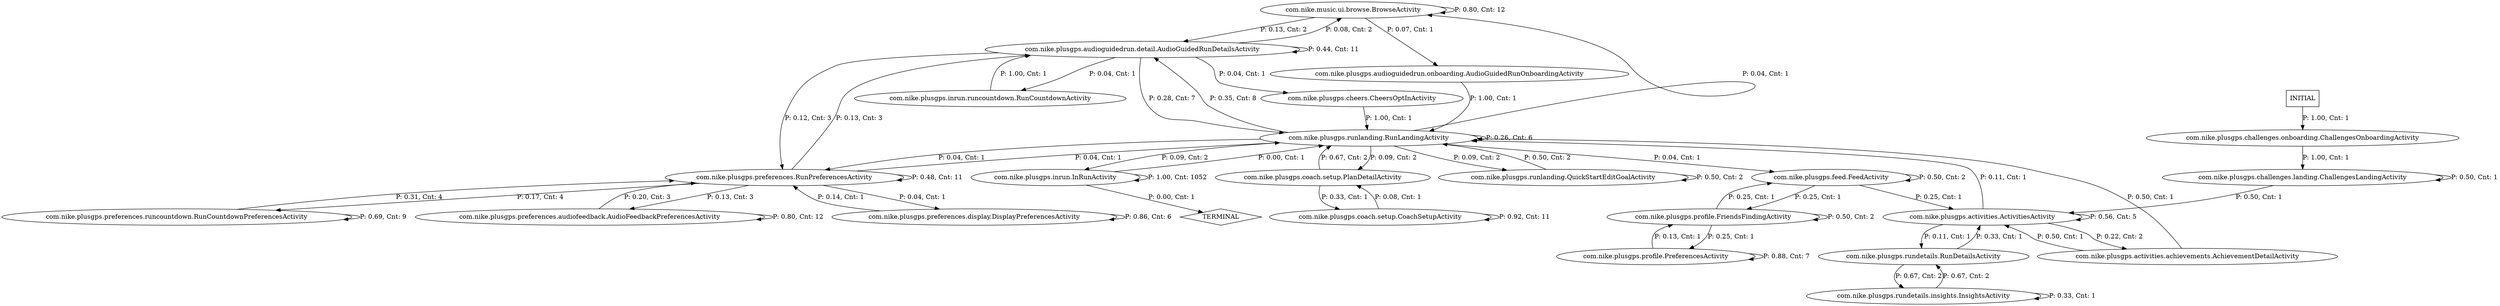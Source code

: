 digraph G {
  0 [label="com.nike.music.ui.browse.BrowseActivity"];
  1 [label="com.nike.plusgps.activities.ActivitiesActivity"];
  2 [label="com.nike.plusgps.activities.achievements.AchievementDetailActivity"];
  3 [label="com.nike.plusgps.audioguidedrun.detail.AudioGuidedRunDetailsActivity"];
  4 [label="com.nike.plusgps.audioguidedrun.onboarding.AudioGuidedRunOnboardingActivity"];
  5 [label="com.nike.plusgps.challenges.landing.ChallengesLandingActivity"];
  6 [label="com.nike.plusgps.challenges.onboarding.ChallengesOnboardingActivity"];
  7 [label="com.nike.plusgps.cheers.CheersOptInActivity"];
  8 [label="com.nike.plusgps.coach.setup.CoachSetupActivity"];
  9 [label="com.nike.plusgps.coach.setup.PlanDetailActivity"];
  10 [label="com.nike.plusgps.feed.FeedActivity"];
  11 [label="com.nike.plusgps.inrun.InRunActivity"];
  12 [label="com.nike.plusgps.inrun.runcountdown.RunCountdownActivity"];
  13 [label="com.nike.plusgps.preferences.RunPreferencesActivity"];
  14 [label="com.nike.plusgps.preferences.audiofeedback.AudioFeedbackPreferencesActivity"];
  15 [label="com.nike.plusgps.preferences.display.DisplayPreferencesActivity"];
  16 [label="com.nike.plusgps.preferences.runcountdown.RunCountdownPreferencesActivity"];
  17 [label="com.nike.plusgps.profile.FriendsFindingActivity"];
  18 [label="com.nike.plusgps.profile.PreferencesActivity"];
  19 [label="com.nike.plusgps.rundetails.RunDetailsActivity"];
  20 [label="com.nike.plusgps.rundetails.insights.InsightsActivity"];
  21 [label="com.nike.plusgps.runlanding.QuickStartEditGoalActivity"];
  22 [label="com.nike.plusgps.runlanding.RunLandingActivity"];
  23 [label="TERMINAL",shape=diamond];
  24 [label="INITIAL",shape=box];
0->0 [label="P: 0.80, Cnt: 12"];
0->3 [label="P: 0.13, Cnt: 2"];
0->4 [label="P: 0.07, Cnt: 1"];
1->1 [label="P: 0.56, Cnt: 5"];
1->2 [label="P: 0.22, Cnt: 2"];
1->19 [label="P: 0.11, Cnt: 1"];
1->22 [label="P: 0.11, Cnt: 1"];
2->1 [label="P: 0.50, Cnt: 1"];
2->22 [label="P: 0.50, Cnt: 1"];
3->0 [label="P: 0.08, Cnt: 2"];
3->3 [label="P: 0.44, Cnt: 11"];
3->7 [label="P: 0.04, Cnt: 1"];
3->12 [label="P: 0.04, Cnt: 1"];
3->13 [label="P: 0.12, Cnt: 3"];
3->22 [label="P: 0.28, Cnt: 7"];
4->22 [label="P: 1.00, Cnt: 1"];
5->1 [label="P: 0.50, Cnt: 1"];
5->5 [label="P: 0.50, Cnt: 1"];
6->5 [label="P: 1.00, Cnt: 1"];
7->22 [label="P: 1.00, Cnt: 1"];
8->8 [label="P: 0.92, Cnt: 11"];
8->9 [label="P: 0.08, Cnt: 1"];
9->8 [label="P: 0.33, Cnt: 1"];
9->22 [label="P: 0.67, Cnt: 2"];
10->1 [label="P: 0.25, Cnt: 1"];
10->10 [label="P: 0.50, Cnt: 2"];
10->17 [label="P: 0.25, Cnt: 1"];
11->11 [label="P: 1.00, Cnt: 1052"];
11->22 [label="P: 0.00, Cnt: 1"];
11->23 [label="P: 0.00, Cnt: 1"];
12->3 [label="P: 1.00, Cnt: 1"];
13->3 [label="P: 0.13, Cnt: 3"];
13->13 [label="P: 0.48, Cnt: 11"];
13->14 [label="P: 0.13, Cnt: 3"];
13->15 [label="P: 0.04, Cnt: 1"];
13->16 [label="P: 0.17, Cnt: 4"];
13->22 [label="P: 0.04, Cnt: 1"];
14->13 [label="P: 0.20, Cnt: 3"];
14->14 [label="P: 0.80, Cnt: 12"];
15->13 [label="P: 0.14, Cnt: 1"];
15->15 [label="P: 0.86, Cnt: 6"];
16->13 [label="P: 0.31, Cnt: 4"];
16->16 [label="P: 0.69, Cnt: 9"];
17->10 [label="P: 0.25, Cnt: 1"];
17->17 [label="P: 0.50, Cnt: 2"];
17->18 [label="P: 0.25, Cnt: 1"];
18->17 [label="P: 0.13, Cnt: 1"];
18->18 [label="P: 0.88, Cnt: 7"];
19->1 [label="P: 0.33, Cnt: 1"];
19->20 [label="P: 0.67, Cnt: 2"];
20->19 [label="P: 0.67, Cnt: 2"];
20->20 [label="P: 0.33, Cnt: 1"];
21->21 [label="P: 0.50, Cnt: 2"];
21->22 [label="P: 0.50, Cnt: 2"];
22->0 [label="P: 0.04, Cnt: 1"];
22->3 [label="P: 0.35, Cnt: 8"];
22->9 [label="P: 0.09, Cnt: 2"];
22->10 [label="P: 0.04, Cnt: 1"];
22->11 [label="P: 0.09, Cnt: 2"];
22->13 [label="P: 0.04, Cnt: 1"];
22->21 [label="P: 0.09, Cnt: 2"];
22->22 [label="P: 0.26, Cnt: 6"];
24->6 [label="P: 1.00, Cnt: 1"];
}
